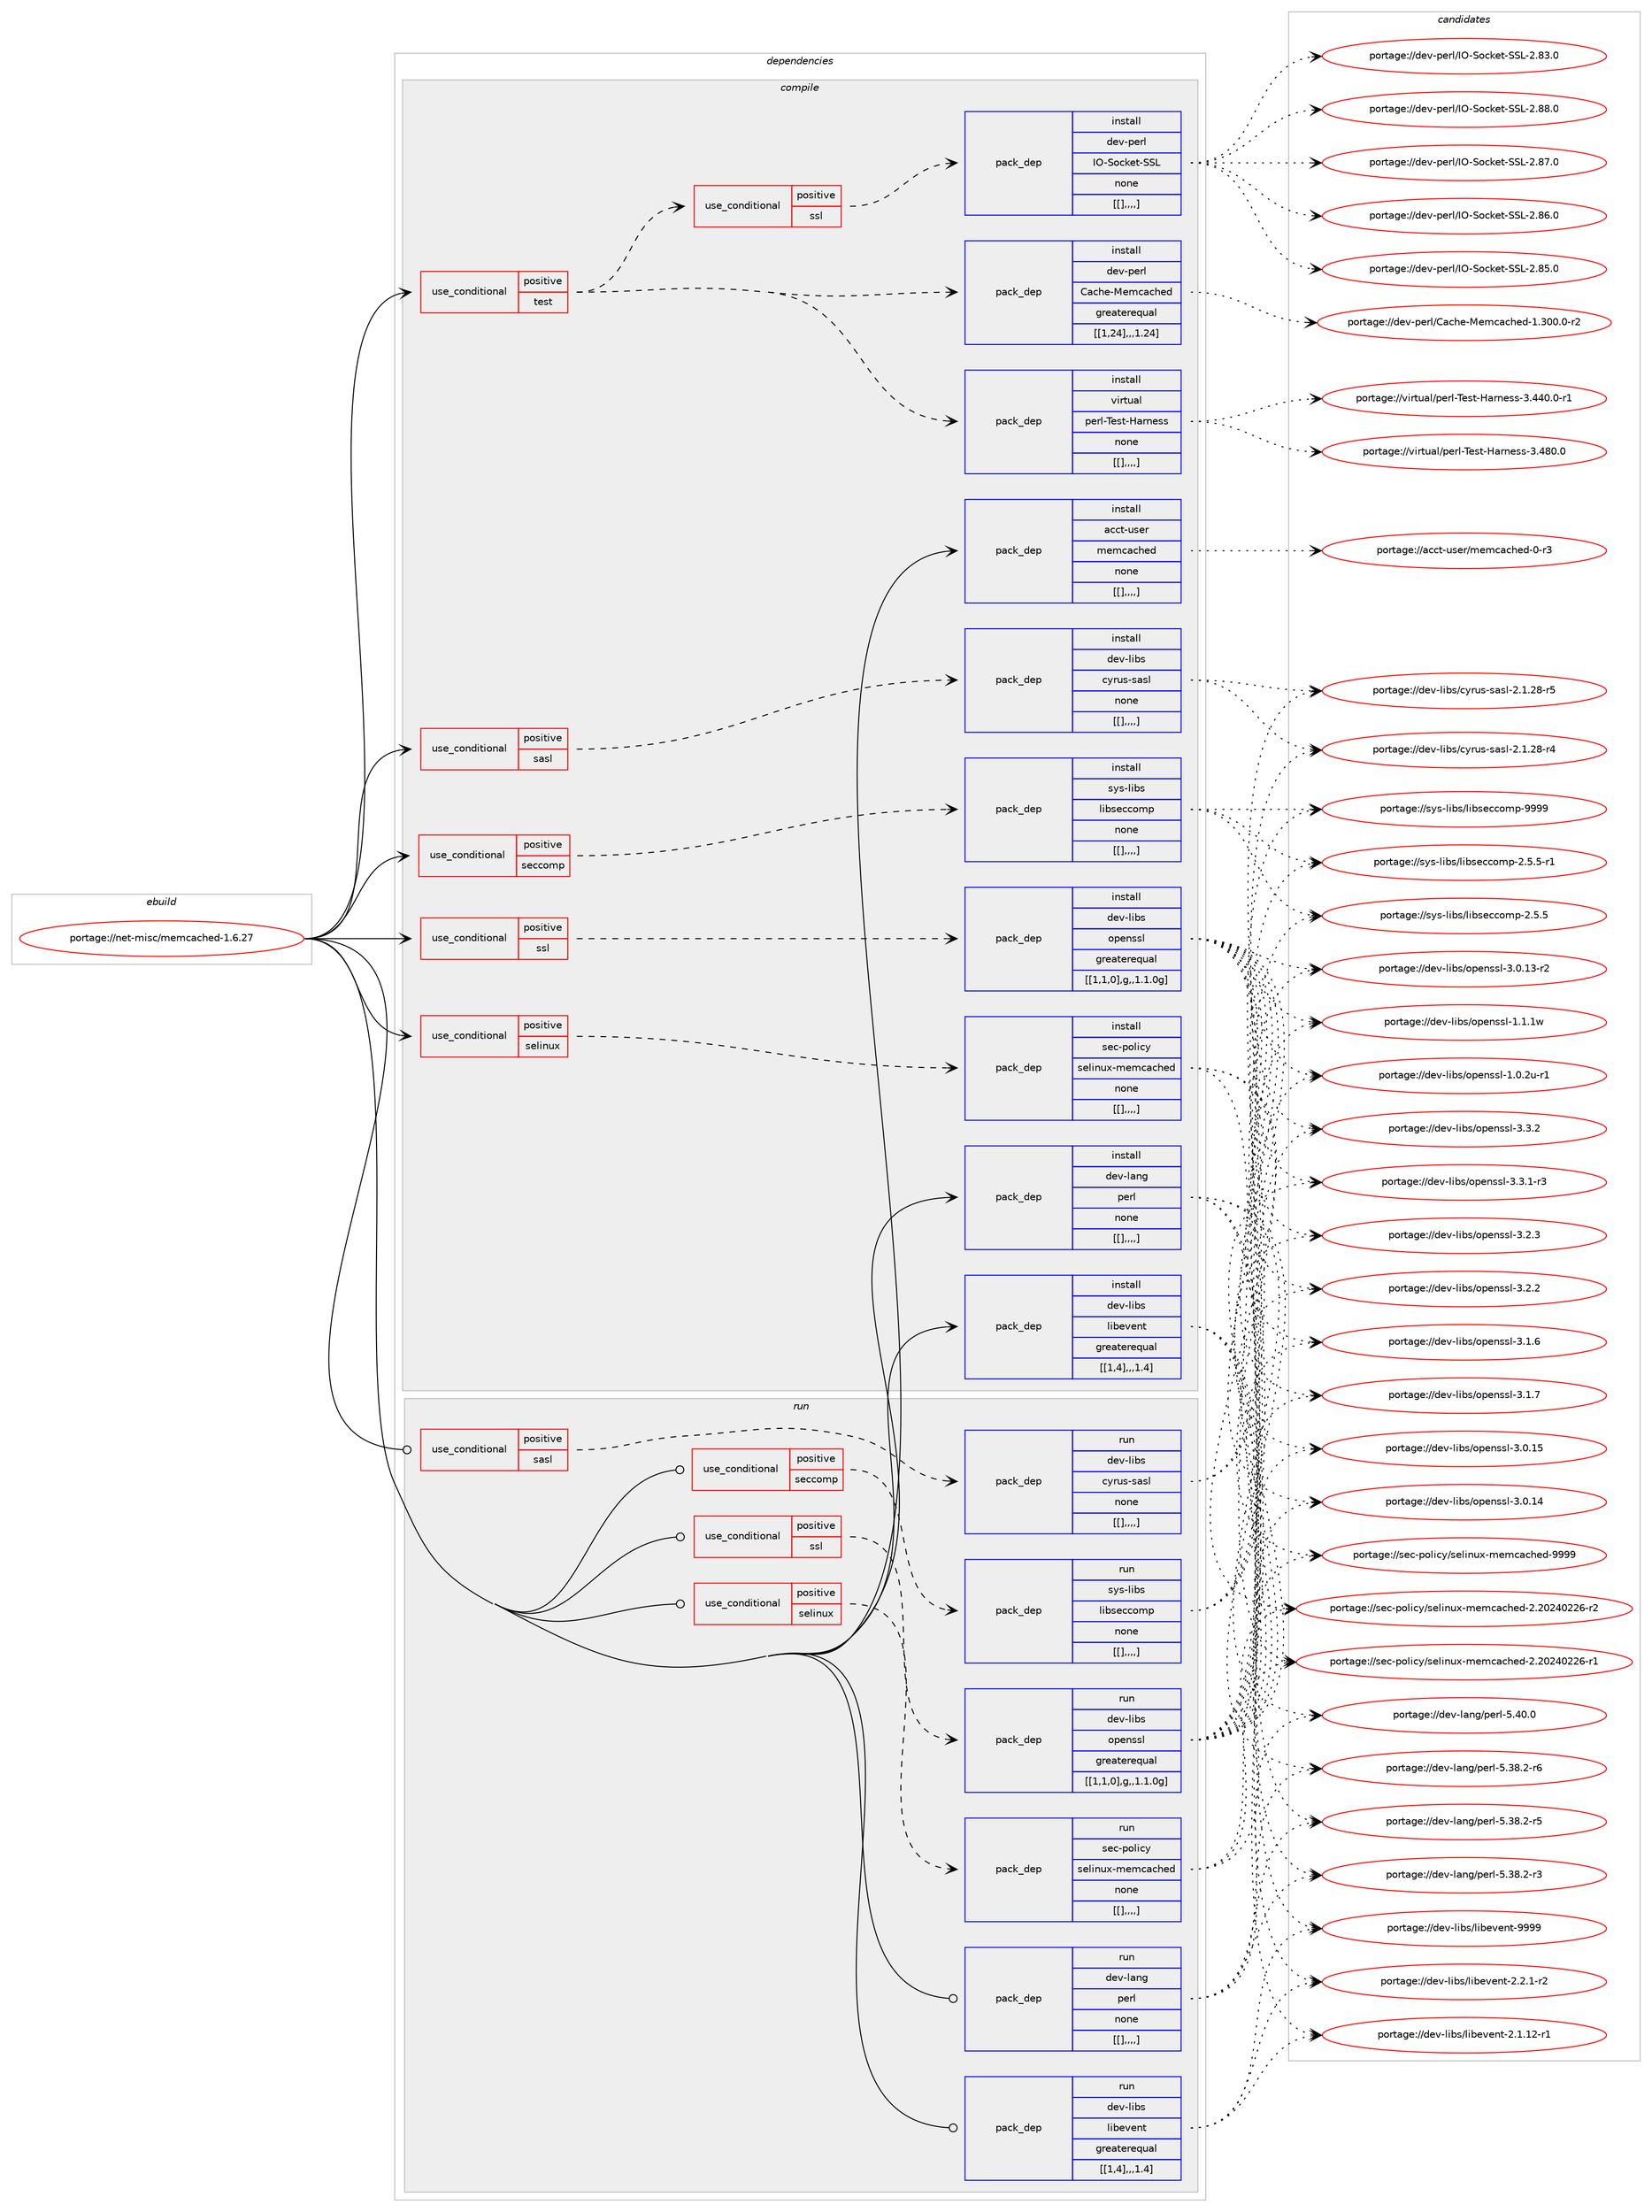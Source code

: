 digraph prolog {

# *************
# Graph options
# *************

newrank=true;
concentrate=true;
compound=true;
graph [rankdir=LR,fontname=Helvetica,fontsize=10,ranksep=1.5];#, ranksep=2.5, nodesep=0.2];
edge  [arrowhead=vee];
node  [fontname=Helvetica,fontsize=10];

# **********
# The ebuild
# **********

subgraph cluster_leftcol {
color=gray;
label=<<i>ebuild</i>>;
id [label="portage://net-misc/memcached-1.6.27", color=red, width=4, href="../net-misc/memcached-1.6.27.svg"];
}

# ****************
# The dependencies
# ****************

subgraph cluster_midcol {
color=gray;
label=<<i>dependencies</i>>;
subgraph cluster_compile {
fillcolor="#eeeeee";
style=filled;
label=<<i>compile</i>>;
subgraph cond3728 {
dependency9736 [label=<<TABLE BORDER="0" CELLBORDER="1" CELLSPACING="0" CELLPADDING="4"><TR><TD ROWSPAN="3" CELLPADDING="10">use_conditional</TD></TR><TR><TD>positive</TD></TR><TR><TD>sasl</TD></TR></TABLE>>, shape=none, color=red];
subgraph pack5993 {
dependency9737 [label=<<TABLE BORDER="0" CELLBORDER="1" CELLSPACING="0" CELLPADDING="4" WIDTH="220"><TR><TD ROWSPAN="6" CELLPADDING="30">pack_dep</TD></TR><TR><TD WIDTH="110">install</TD></TR><TR><TD>dev-libs</TD></TR><TR><TD>cyrus-sasl</TD></TR><TR><TD>none</TD></TR><TR><TD>[[],,,,]</TD></TR></TABLE>>, shape=none, color=blue];
}
dependency9736:e -> dependency9737:w [weight=20,style="dashed",arrowhead="vee"];
}
id:e -> dependency9736:w [weight=20,style="solid",arrowhead="vee"];
subgraph cond3729 {
dependency9738 [label=<<TABLE BORDER="0" CELLBORDER="1" CELLSPACING="0" CELLPADDING="4"><TR><TD ROWSPAN="3" CELLPADDING="10">use_conditional</TD></TR><TR><TD>positive</TD></TR><TR><TD>seccomp</TD></TR></TABLE>>, shape=none, color=red];
subgraph pack5994 {
dependency9739 [label=<<TABLE BORDER="0" CELLBORDER="1" CELLSPACING="0" CELLPADDING="4" WIDTH="220"><TR><TD ROWSPAN="6" CELLPADDING="30">pack_dep</TD></TR><TR><TD WIDTH="110">install</TD></TR><TR><TD>sys-libs</TD></TR><TR><TD>libseccomp</TD></TR><TR><TD>none</TD></TR><TR><TD>[[],,,,]</TD></TR></TABLE>>, shape=none, color=blue];
}
dependency9738:e -> dependency9739:w [weight=20,style="dashed",arrowhead="vee"];
}
id:e -> dependency9738:w [weight=20,style="solid",arrowhead="vee"];
subgraph cond3730 {
dependency9740 [label=<<TABLE BORDER="0" CELLBORDER="1" CELLSPACING="0" CELLPADDING="4"><TR><TD ROWSPAN="3" CELLPADDING="10">use_conditional</TD></TR><TR><TD>positive</TD></TR><TR><TD>selinux</TD></TR></TABLE>>, shape=none, color=red];
subgraph pack5995 {
dependency9741 [label=<<TABLE BORDER="0" CELLBORDER="1" CELLSPACING="0" CELLPADDING="4" WIDTH="220"><TR><TD ROWSPAN="6" CELLPADDING="30">pack_dep</TD></TR><TR><TD WIDTH="110">install</TD></TR><TR><TD>sec-policy</TD></TR><TR><TD>selinux-memcached</TD></TR><TR><TD>none</TD></TR><TR><TD>[[],,,,]</TD></TR></TABLE>>, shape=none, color=blue];
}
dependency9740:e -> dependency9741:w [weight=20,style="dashed",arrowhead="vee"];
}
id:e -> dependency9740:w [weight=20,style="solid",arrowhead="vee"];
subgraph cond3731 {
dependency9742 [label=<<TABLE BORDER="0" CELLBORDER="1" CELLSPACING="0" CELLPADDING="4"><TR><TD ROWSPAN="3" CELLPADDING="10">use_conditional</TD></TR><TR><TD>positive</TD></TR><TR><TD>ssl</TD></TR></TABLE>>, shape=none, color=red];
subgraph pack5996 {
dependency9743 [label=<<TABLE BORDER="0" CELLBORDER="1" CELLSPACING="0" CELLPADDING="4" WIDTH="220"><TR><TD ROWSPAN="6" CELLPADDING="30">pack_dep</TD></TR><TR><TD WIDTH="110">install</TD></TR><TR><TD>dev-libs</TD></TR><TR><TD>openssl</TD></TR><TR><TD>greaterequal</TD></TR><TR><TD>[[1,1,0],g,,1.1.0g]</TD></TR></TABLE>>, shape=none, color=blue];
}
dependency9742:e -> dependency9743:w [weight=20,style="dashed",arrowhead="vee"];
}
id:e -> dependency9742:w [weight=20,style="solid",arrowhead="vee"];
subgraph cond3732 {
dependency9744 [label=<<TABLE BORDER="0" CELLBORDER="1" CELLSPACING="0" CELLPADDING="4"><TR><TD ROWSPAN="3" CELLPADDING="10">use_conditional</TD></TR><TR><TD>positive</TD></TR><TR><TD>test</TD></TR></TABLE>>, shape=none, color=red];
subgraph pack5997 {
dependency9745 [label=<<TABLE BORDER="0" CELLBORDER="1" CELLSPACING="0" CELLPADDING="4" WIDTH="220"><TR><TD ROWSPAN="6" CELLPADDING="30">pack_dep</TD></TR><TR><TD WIDTH="110">install</TD></TR><TR><TD>virtual</TD></TR><TR><TD>perl-Test-Harness</TD></TR><TR><TD>none</TD></TR><TR><TD>[[],,,,]</TD></TR></TABLE>>, shape=none, color=blue];
}
dependency9744:e -> dependency9745:w [weight=20,style="dashed",arrowhead="vee"];
subgraph pack5998 {
dependency9746 [label=<<TABLE BORDER="0" CELLBORDER="1" CELLSPACING="0" CELLPADDING="4" WIDTH="220"><TR><TD ROWSPAN="6" CELLPADDING="30">pack_dep</TD></TR><TR><TD WIDTH="110">install</TD></TR><TR><TD>dev-perl</TD></TR><TR><TD>Cache-Memcached</TD></TR><TR><TD>greaterequal</TD></TR><TR><TD>[[1,24],,,1.24]</TD></TR></TABLE>>, shape=none, color=blue];
}
dependency9744:e -> dependency9746:w [weight=20,style="dashed",arrowhead="vee"];
subgraph cond3733 {
dependency9747 [label=<<TABLE BORDER="0" CELLBORDER="1" CELLSPACING="0" CELLPADDING="4"><TR><TD ROWSPAN="3" CELLPADDING="10">use_conditional</TD></TR><TR><TD>positive</TD></TR><TR><TD>ssl</TD></TR></TABLE>>, shape=none, color=red];
subgraph pack5999 {
dependency9748 [label=<<TABLE BORDER="0" CELLBORDER="1" CELLSPACING="0" CELLPADDING="4" WIDTH="220"><TR><TD ROWSPAN="6" CELLPADDING="30">pack_dep</TD></TR><TR><TD WIDTH="110">install</TD></TR><TR><TD>dev-perl</TD></TR><TR><TD>IO-Socket-SSL</TD></TR><TR><TD>none</TD></TR><TR><TD>[[],,,,]</TD></TR></TABLE>>, shape=none, color=blue];
}
dependency9747:e -> dependency9748:w [weight=20,style="dashed",arrowhead="vee"];
}
dependency9744:e -> dependency9747:w [weight=20,style="dashed",arrowhead="vee"];
}
id:e -> dependency9744:w [weight=20,style="solid",arrowhead="vee"];
subgraph pack6000 {
dependency9749 [label=<<TABLE BORDER="0" CELLBORDER="1" CELLSPACING="0" CELLPADDING="4" WIDTH="220"><TR><TD ROWSPAN="6" CELLPADDING="30">pack_dep</TD></TR><TR><TD WIDTH="110">install</TD></TR><TR><TD>acct-user</TD></TR><TR><TD>memcached</TD></TR><TR><TD>none</TD></TR><TR><TD>[[],,,,]</TD></TR></TABLE>>, shape=none, color=blue];
}
id:e -> dependency9749:w [weight=20,style="solid",arrowhead="vee"];
subgraph pack6001 {
dependency9750 [label=<<TABLE BORDER="0" CELLBORDER="1" CELLSPACING="0" CELLPADDING="4" WIDTH="220"><TR><TD ROWSPAN="6" CELLPADDING="30">pack_dep</TD></TR><TR><TD WIDTH="110">install</TD></TR><TR><TD>dev-lang</TD></TR><TR><TD>perl</TD></TR><TR><TD>none</TD></TR><TR><TD>[[],,,,]</TD></TR></TABLE>>, shape=none, color=blue];
}
id:e -> dependency9750:w [weight=20,style="solid",arrowhead="vee"];
subgraph pack6002 {
dependency9751 [label=<<TABLE BORDER="0" CELLBORDER="1" CELLSPACING="0" CELLPADDING="4" WIDTH="220"><TR><TD ROWSPAN="6" CELLPADDING="30">pack_dep</TD></TR><TR><TD WIDTH="110">install</TD></TR><TR><TD>dev-libs</TD></TR><TR><TD>libevent</TD></TR><TR><TD>greaterequal</TD></TR><TR><TD>[[1,4],,,1.4]</TD></TR></TABLE>>, shape=none, color=blue];
}
id:e -> dependency9751:w [weight=20,style="solid",arrowhead="vee"];
}
subgraph cluster_compileandrun {
fillcolor="#eeeeee";
style=filled;
label=<<i>compile and run</i>>;
}
subgraph cluster_run {
fillcolor="#eeeeee";
style=filled;
label=<<i>run</i>>;
subgraph cond3734 {
dependency9752 [label=<<TABLE BORDER="0" CELLBORDER="1" CELLSPACING="0" CELLPADDING="4"><TR><TD ROWSPAN="3" CELLPADDING="10">use_conditional</TD></TR><TR><TD>positive</TD></TR><TR><TD>sasl</TD></TR></TABLE>>, shape=none, color=red];
subgraph pack6003 {
dependency9753 [label=<<TABLE BORDER="0" CELLBORDER="1" CELLSPACING="0" CELLPADDING="4" WIDTH="220"><TR><TD ROWSPAN="6" CELLPADDING="30">pack_dep</TD></TR><TR><TD WIDTH="110">run</TD></TR><TR><TD>dev-libs</TD></TR><TR><TD>cyrus-sasl</TD></TR><TR><TD>none</TD></TR><TR><TD>[[],,,,]</TD></TR></TABLE>>, shape=none, color=blue];
}
dependency9752:e -> dependency9753:w [weight=20,style="dashed",arrowhead="vee"];
}
id:e -> dependency9752:w [weight=20,style="solid",arrowhead="odot"];
subgraph cond3735 {
dependency9754 [label=<<TABLE BORDER="0" CELLBORDER="1" CELLSPACING="0" CELLPADDING="4"><TR><TD ROWSPAN="3" CELLPADDING="10">use_conditional</TD></TR><TR><TD>positive</TD></TR><TR><TD>seccomp</TD></TR></TABLE>>, shape=none, color=red];
subgraph pack6004 {
dependency9755 [label=<<TABLE BORDER="0" CELLBORDER="1" CELLSPACING="0" CELLPADDING="4" WIDTH="220"><TR><TD ROWSPAN="6" CELLPADDING="30">pack_dep</TD></TR><TR><TD WIDTH="110">run</TD></TR><TR><TD>sys-libs</TD></TR><TR><TD>libseccomp</TD></TR><TR><TD>none</TD></TR><TR><TD>[[],,,,]</TD></TR></TABLE>>, shape=none, color=blue];
}
dependency9754:e -> dependency9755:w [weight=20,style="dashed",arrowhead="vee"];
}
id:e -> dependency9754:w [weight=20,style="solid",arrowhead="odot"];
subgraph cond3736 {
dependency9756 [label=<<TABLE BORDER="0" CELLBORDER="1" CELLSPACING="0" CELLPADDING="4"><TR><TD ROWSPAN="3" CELLPADDING="10">use_conditional</TD></TR><TR><TD>positive</TD></TR><TR><TD>selinux</TD></TR></TABLE>>, shape=none, color=red];
subgraph pack6005 {
dependency9757 [label=<<TABLE BORDER="0" CELLBORDER="1" CELLSPACING="0" CELLPADDING="4" WIDTH="220"><TR><TD ROWSPAN="6" CELLPADDING="30">pack_dep</TD></TR><TR><TD WIDTH="110">run</TD></TR><TR><TD>sec-policy</TD></TR><TR><TD>selinux-memcached</TD></TR><TR><TD>none</TD></TR><TR><TD>[[],,,,]</TD></TR></TABLE>>, shape=none, color=blue];
}
dependency9756:e -> dependency9757:w [weight=20,style="dashed",arrowhead="vee"];
}
id:e -> dependency9756:w [weight=20,style="solid",arrowhead="odot"];
subgraph cond3737 {
dependency9758 [label=<<TABLE BORDER="0" CELLBORDER="1" CELLSPACING="0" CELLPADDING="4"><TR><TD ROWSPAN="3" CELLPADDING="10">use_conditional</TD></TR><TR><TD>positive</TD></TR><TR><TD>ssl</TD></TR></TABLE>>, shape=none, color=red];
subgraph pack6006 {
dependency9759 [label=<<TABLE BORDER="0" CELLBORDER="1" CELLSPACING="0" CELLPADDING="4" WIDTH="220"><TR><TD ROWSPAN="6" CELLPADDING="30">pack_dep</TD></TR><TR><TD WIDTH="110">run</TD></TR><TR><TD>dev-libs</TD></TR><TR><TD>openssl</TD></TR><TR><TD>greaterequal</TD></TR><TR><TD>[[1,1,0],g,,1.1.0g]</TD></TR></TABLE>>, shape=none, color=blue];
}
dependency9758:e -> dependency9759:w [weight=20,style="dashed",arrowhead="vee"];
}
id:e -> dependency9758:w [weight=20,style="solid",arrowhead="odot"];
subgraph pack6007 {
dependency9760 [label=<<TABLE BORDER="0" CELLBORDER="1" CELLSPACING="0" CELLPADDING="4" WIDTH="220"><TR><TD ROWSPAN="6" CELLPADDING="30">pack_dep</TD></TR><TR><TD WIDTH="110">run</TD></TR><TR><TD>dev-lang</TD></TR><TR><TD>perl</TD></TR><TR><TD>none</TD></TR><TR><TD>[[],,,,]</TD></TR></TABLE>>, shape=none, color=blue];
}
id:e -> dependency9760:w [weight=20,style="solid",arrowhead="odot"];
subgraph pack6008 {
dependency9761 [label=<<TABLE BORDER="0" CELLBORDER="1" CELLSPACING="0" CELLPADDING="4" WIDTH="220"><TR><TD ROWSPAN="6" CELLPADDING="30">pack_dep</TD></TR><TR><TD WIDTH="110">run</TD></TR><TR><TD>dev-libs</TD></TR><TR><TD>libevent</TD></TR><TR><TD>greaterequal</TD></TR><TR><TD>[[1,4],,,1.4]</TD></TR></TABLE>>, shape=none, color=blue];
}
id:e -> dependency9761:w [weight=20,style="solid",arrowhead="odot"];
}
}

# **************
# The candidates
# **************

subgraph cluster_choices {
rank=same;
color=gray;
label=<<i>candidates</i>>;

subgraph choice5993 {
color=black;
nodesep=1;
choice100101118451081059811547991211141171154511597115108455046494650564511453 [label="portage://dev-libs/cyrus-sasl-2.1.28-r5", color=red, width=4,href="../dev-libs/cyrus-sasl-2.1.28-r5.svg"];
choice100101118451081059811547991211141171154511597115108455046494650564511452 [label="portage://dev-libs/cyrus-sasl-2.1.28-r4", color=red, width=4,href="../dev-libs/cyrus-sasl-2.1.28-r4.svg"];
dependency9737:e -> choice100101118451081059811547991211141171154511597115108455046494650564511453:w [style=dotted,weight="100"];
dependency9737:e -> choice100101118451081059811547991211141171154511597115108455046494650564511452:w [style=dotted,weight="100"];
}
subgraph choice5994 {
color=black;
nodesep=1;
choice1151211154510810598115471081059811510199991111091124557575757 [label="portage://sys-libs/libseccomp-9999", color=red, width=4,href="../sys-libs/libseccomp-9999.svg"];
choice1151211154510810598115471081059811510199991111091124550465346534511449 [label="portage://sys-libs/libseccomp-2.5.5-r1", color=red, width=4,href="../sys-libs/libseccomp-2.5.5-r1.svg"];
choice115121115451081059811547108105981151019999111109112455046534653 [label="portage://sys-libs/libseccomp-2.5.5", color=red, width=4,href="../sys-libs/libseccomp-2.5.5.svg"];
dependency9739:e -> choice1151211154510810598115471081059811510199991111091124557575757:w [style=dotted,weight="100"];
dependency9739:e -> choice1151211154510810598115471081059811510199991111091124550465346534511449:w [style=dotted,weight="100"];
dependency9739:e -> choice115121115451081059811547108105981151019999111109112455046534653:w [style=dotted,weight="100"];
}
subgraph choice5995 {
color=black;
nodesep=1;
choice11510199451121111081059912147115101108105110117120451091011099997991041011004557575757 [label="portage://sec-policy/selinux-memcached-9999", color=red, width=4,href="../sec-policy/selinux-memcached-9999.svg"];
choice115101994511211110810599121471151011081051101171204510910110999979910410110045504650485052485050544511450 [label="portage://sec-policy/selinux-memcached-2.20240226-r2", color=red, width=4,href="../sec-policy/selinux-memcached-2.20240226-r2.svg"];
choice115101994511211110810599121471151011081051101171204510910110999979910410110045504650485052485050544511449 [label="portage://sec-policy/selinux-memcached-2.20240226-r1", color=red, width=4,href="../sec-policy/selinux-memcached-2.20240226-r1.svg"];
dependency9741:e -> choice11510199451121111081059912147115101108105110117120451091011099997991041011004557575757:w [style=dotted,weight="100"];
dependency9741:e -> choice115101994511211110810599121471151011081051101171204510910110999979910410110045504650485052485050544511450:w [style=dotted,weight="100"];
dependency9741:e -> choice115101994511211110810599121471151011081051101171204510910110999979910410110045504650485052485050544511449:w [style=dotted,weight="100"];
}
subgraph choice5996 {
color=black;
nodesep=1;
choice100101118451081059811547111112101110115115108455146514650 [label="portage://dev-libs/openssl-3.3.2", color=red, width=4,href="../dev-libs/openssl-3.3.2.svg"];
choice1001011184510810598115471111121011101151151084551465146494511451 [label="portage://dev-libs/openssl-3.3.1-r3", color=red, width=4,href="../dev-libs/openssl-3.3.1-r3.svg"];
choice100101118451081059811547111112101110115115108455146504651 [label="portage://dev-libs/openssl-3.2.3", color=red, width=4,href="../dev-libs/openssl-3.2.3.svg"];
choice100101118451081059811547111112101110115115108455146504650 [label="portage://dev-libs/openssl-3.2.2", color=red, width=4,href="../dev-libs/openssl-3.2.2.svg"];
choice100101118451081059811547111112101110115115108455146494655 [label="portage://dev-libs/openssl-3.1.7", color=red, width=4,href="../dev-libs/openssl-3.1.7.svg"];
choice100101118451081059811547111112101110115115108455146494654 [label="portage://dev-libs/openssl-3.1.6", color=red, width=4,href="../dev-libs/openssl-3.1.6.svg"];
choice10010111845108105981154711111210111011511510845514648464953 [label="portage://dev-libs/openssl-3.0.15", color=red, width=4,href="../dev-libs/openssl-3.0.15.svg"];
choice10010111845108105981154711111210111011511510845514648464952 [label="portage://dev-libs/openssl-3.0.14", color=red, width=4,href="../dev-libs/openssl-3.0.14.svg"];
choice100101118451081059811547111112101110115115108455146484649514511450 [label="portage://dev-libs/openssl-3.0.13-r2", color=red, width=4,href="../dev-libs/openssl-3.0.13-r2.svg"];
choice100101118451081059811547111112101110115115108454946494649119 [label="portage://dev-libs/openssl-1.1.1w", color=red, width=4,href="../dev-libs/openssl-1.1.1w.svg"];
choice1001011184510810598115471111121011101151151084549464846501174511449 [label="portage://dev-libs/openssl-1.0.2u-r1", color=red, width=4,href="../dev-libs/openssl-1.0.2u-r1.svg"];
dependency9743:e -> choice100101118451081059811547111112101110115115108455146514650:w [style=dotted,weight="100"];
dependency9743:e -> choice1001011184510810598115471111121011101151151084551465146494511451:w [style=dotted,weight="100"];
dependency9743:e -> choice100101118451081059811547111112101110115115108455146504651:w [style=dotted,weight="100"];
dependency9743:e -> choice100101118451081059811547111112101110115115108455146504650:w [style=dotted,weight="100"];
dependency9743:e -> choice100101118451081059811547111112101110115115108455146494655:w [style=dotted,weight="100"];
dependency9743:e -> choice100101118451081059811547111112101110115115108455146494654:w [style=dotted,weight="100"];
dependency9743:e -> choice10010111845108105981154711111210111011511510845514648464953:w [style=dotted,weight="100"];
dependency9743:e -> choice10010111845108105981154711111210111011511510845514648464952:w [style=dotted,weight="100"];
dependency9743:e -> choice100101118451081059811547111112101110115115108455146484649514511450:w [style=dotted,weight="100"];
dependency9743:e -> choice100101118451081059811547111112101110115115108454946494649119:w [style=dotted,weight="100"];
dependency9743:e -> choice1001011184510810598115471111121011101151151084549464846501174511449:w [style=dotted,weight="100"];
}
subgraph choice5997 {
color=black;
nodesep=1;
choice118105114116117971084711210111410845841011151164572971141101011151154551465256484648 [label="portage://virtual/perl-Test-Harness-3.480.0", color=red, width=4,href="../virtual/perl-Test-Harness-3.480.0.svg"];
choice1181051141161179710847112101114108458410111511645729711411010111511545514652524846484511449 [label="portage://virtual/perl-Test-Harness-3.440.0-r1", color=red, width=4,href="../virtual/perl-Test-Harness-3.440.0-r1.svg"];
dependency9745:e -> choice118105114116117971084711210111410845841011151164572971141101011151154551465256484648:w [style=dotted,weight="100"];
dependency9745:e -> choice1181051141161179710847112101114108458410111511645729711411010111511545514652524846484511449:w [style=dotted,weight="100"];
}
subgraph choice5998 {
color=black;
nodesep=1;
choice1001011184511210111410847679799104101457710110999979910410110045494651484846484511450 [label="portage://dev-perl/Cache-Memcached-1.300.0-r2", color=red, width=4,href="../dev-perl/Cache-Memcached-1.300.0-r2.svg"];
dependency9746:e -> choice1001011184511210111410847679799104101457710110999979910410110045494651484846484511450:w [style=dotted,weight="100"];
}
subgraph choice5999 {
color=black;
nodesep=1;
choice100101118451121011141084773794583111991071011164583837645504656564648 [label="portage://dev-perl/IO-Socket-SSL-2.88.0", color=red, width=4,href="../dev-perl/IO-Socket-SSL-2.88.0.svg"];
choice100101118451121011141084773794583111991071011164583837645504656554648 [label="portage://dev-perl/IO-Socket-SSL-2.87.0", color=red, width=4,href="../dev-perl/IO-Socket-SSL-2.87.0.svg"];
choice100101118451121011141084773794583111991071011164583837645504656544648 [label="portage://dev-perl/IO-Socket-SSL-2.86.0", color=red, width=4,href="../dev-perl/IO-Socket-SSL-2.86.0.svg"];
choice100101118451121011141084773794583111991071011164583837645504656534648 [label="portage://dev-perl/IO-Socket-SSL-2.85.0", color=red, width=4,href="../dev-perl/IO-Socket-SSL-2.85.0.svg"];
choice100101118451121011141084773794583111991071011164583837645504656514648 [label="portage://dev-perl/IO-Socket-SSL-2.83.0", color=red, width=4,href="../dev-perl/IO-Socket-SSL-2.83.0.svg"];
dependency9748:e -> choice100101118451121011141084773794583111991071011164583837645504656564648:w [style=dotted,weight="100"];
dependency9748:e -> choice100101118451121011141084773794583111991071011164583837645504656554648:w [style=dotted,weight="100"];
dependency9748:e -> choice100101118451121011141084773794583111991071011164583837645504656544648:w [style=dotted,weight="100"];
dependency9748:e -> choice100101118451121011141084773794583111991071011164583837645504656534648:w [style=dotted,weight="100"];
dependency9748:e -> choice100101118451121011141084773794583111991071011164583837645504656514648:w [style=dotted,weight="100"];
}
subgraph choice6000 {
color=black;
nodesep=1;
choice979999116451171151011144710910110999979910410110045484511451 [label="portage://acct-user/memcached-0-r3", color=red, width=4,href="../acct-user/memcached-0-r3.svg"];
dependency9749:e -> choice979999116451171151011144710910110999979910410110045484511451:w [style=dotted,weight="100"];
}
subgraph choice6001 {
color=black;
nodesep=1;
choice10010111845108971101034711210111410845534652484648 [label="portage://dev-lang/perl-5.40.0", color=red, width=4,href="../dev-lang/perl-5.40.0.svg"];
choice100101118451089711010347112101114108455346515646504511454 [label="portage://dev-lang/perl-5.38.2-r6", color=red, width=4,href="../dev-lang/perl-5.38.2-r6.svg"];
choice100101118451089711010347112101114108455346515646504511453 [label="portage://dev-lang/perl-5.38.2-r5", color=red, width=4,href="../dev-lang/perl-5.38.2-r5.svg"];
choice100101118451089711010347112101114108455346515646504511451 [label="portage://dev-lang/perl-5.38.2-r3", color=red, width=4,href="../dev-lang/perl-5.38.2-r3.svg"];
dependency9750:e -> choice10010111845108971101034711210111410845534652484648:w [style=dotted,weight="100"];
dependency9750:e -> choice100101118451089711010347112101114108455346515646504511454:w [style=dotted,weight="100"];
dependency9750:e -> choice100101118451089711010347112101114108455346515646504511453:w [style=dotted,weight="100"];
dependency9750:e -> choice100101118451089711010347112101114108455346515646504511451:w [style=dotted,weight="100"];
}
subgraph choice6002 {
color=black;
nodesep=1;
choice100101118451081059811547108105981011181011101164557575757 [label="portage://dev-libs/libevent-9999", color=red, width=4,href="../dev-libs/libevent-9999.svg"];
choice100101118451081059811547108105981011181011101164550465046494511450 [label="portage://dev-libs/libevent-2.2.1-r2", color=red, width=4,href="../dev-libs/libevent-2.2.1-r2.svg"];
choice10010111845108105981154710810598101118101110116455046494649504511449 [label="portage://dev-libs/libevent-2.1.12-r1", color=red, width=4,href="../dev-libs/libevent-2.1.12-r1.svg"];
dependency9751:e -> choice100101118451081059811547108105981011181011101164557575757:w [style=dotted,weight="100"];
dependency9751:e -> choice100101118451081059811547108105981011181011101164550465046494511450:w [style=dotted,weight="100"];
dependency9751:e -> choice10010111845108105981154710810598101118101110116455046494649504511449:w [style=dotted,weight="100"];
}
subgraph choice6003 {
color=black;
nodesep=1;
choice100101118451081059811547991211141171154511597115108455046494650564511453 [label="portage://dev-libs/cyrus-sasl-2.1.28-r5", color=red, width=4,href="../dev-libs/cyrus-sasl-2.1.28-r5.svg"];
choice100101118451081059811547991211141171154511597115108455046494650564511452 [label="portage://dev-libs/cyrus-sasl-2.1.28-r4", color=red, width=4,href="../dev-libs/cyrus-sasl-2.1.28-r4.svg"];
dependency9753:e -> choice100101118451081059811547991211141171154511597115108455046494650564511453:w [style=dotted,weight="100"];
dependency9753:e -> choice100101118451081059811547991211141171154511597115108455046494650564511452:w [style=dotted,weight="100"];
}
subgraph choice6004 {
color=black;
nodesep=1;
choice1151211154510810598115471081059811510199991111091124557575757 [label="portage://sys-libs/libseccomp-9999", color=red, width=4,href="../sys-libs/libseccomp-9999.svg"];
choice1151211154510810598115471081059811510199991111091124550465346534511449 [label="portage://sys-libs/libseccomp-2.5.5-r1", color=red, width=4,href="../sys-libs/libseccomp-2.5.5-r1.svg"];
choice115121115451081059811547108105981151019999111109112455046534653 [label="portage://sys-libs/libseccomp-2.5.5", color=red, width=4,href="../sys-libs/libseccomp-2.5.5.svg"];
dependency9755:e -> choice1151211154510810598115471081059811510199991111091124557575757:w [style=dotted,weight="100"];
dependency9755:e -> choice1151211154510810598115471081059811510199991111091124550465346534511449:w [style=dotted,weight="100"];
dependency9755:e -> choice115121115451081059811547108105981151019999111109112455046534653:w [style=dotted,weight="100"];
}
subgraph choice6005 {
color=black;
nodesep=1;
choice11510199451121111081059912147115101108105110117120451091011099997991041011004557575757 [label="portage://sec-policy/selinux-memcached-9999", color=red, width=4,href="../sec-policy/selinux-memcached-9999.svg"];
choice115101994511211110810599121471151011081051101171204510910110999979910410110045504650485052485050544511450 [label="portage://sec-policy/selinux-memcached-2.20240226-r2", color=red, width=4,href="../sec-policy/selinux-memcached-2.20240226-r2.svg"];
choice115101994511211110810599121471151011081051101171204510910110999979910410110045504650485052485050544511449 [label="portage://sec-policy/selinux-memcached-2.20240226-r1", color=red, width=4,href="../sec-policy/selinux-memcached-2.20240226-r1.svg"];
dependency9757:e -> choice11510199451121111081059912147115101108105110117120451091011099997991041011004557575757:w [style=dotted,weight="100"];
dependency9757:e -> choice115101994511211110810599121471151011081051101171204510910110999979910410110045504650485052485050544511450:w [style=dotted,weight="100"];
dependency9757:e -> choice115101994511211110810599121471151011081051101171204510910110999979910410110045504650485052485050544511449:w [style=dotted,weight="100"];
}
subgraph choice6006 {
color=black;
nodesep=1;
choice100101118451081059811547111112101110115115108455146514650 [label="portage://dev-libs/openssl-3.3.2", color=red, width=4,href="../dev-libs/openssl-3.3.2.svg"];
choice1001011184510810598115471111121011101151151084551465146494511451 [label="portage://dev-libs/openssl-3.3.1-r3", color=red, width=4,href="../dev-libs/openssl-3.3.1-r3.svg"];
choice100101118451081059811547111112101110115115108455146504651 [label="portage://dev-libs/openssl-3.2.3", color=red, width=4,href="../dev-libs/openssl-3.2.3.svg"];
choice100101118451081059811547111112101110115115108455146504650 [label="portage://dev-libs/openssl-3.2.2", color=red, width=4,href="../dev-libs/openssl-3.2.2.svg"];
choice100101118451081059811547111112101110115115108455146494655 [label="portage://dev-libs/openssl-3.1.7", color=red, width=4,href="../dev-libs/openssl-3.1.7.svg"];
choice100101118451081059811547111112101110115115108455146494654 [label="portage://dev-libs/openssl-3.1.6", color=red, width=4,href="../dev-libs/openssl-3.1.6.svg"];
choice10010111845108105981154711111210111011511510845514648464953 [label="portage://dev-libs/openssl-3.0.15", color=red, width=4,href="../dev-libs/openssl-3.0.15.svg"];
choice10010111845108105981154711111210111011511510845514648464952 [label="portage://dev-libs/openssl-3.0.14", color=red, width=4,href="../dev-libs/openssl-3.0.14.svg"];
choice100101118451081059811547111112101110115115108455146484649514511450 [label="portage://dev-libs/openssl-3.0.13-r2", color=red, width=4,href="../dev-libs/openssl-3.0.13-r2.svg"];
choice100101118451081059811547111112101110115115108454946494649119 [label="portage://dev-libs/openssl-1.1.1w", color=red, width=4,href="../dev-libs/openssl-1.1.1w.svg"];
choice1001011184510810598115471111121011101151151084549464846501174511449 [label="portage://dev-libs/openssl-1.0.2u-r1", color=red, width=4,href="../dev-libs/openssl-1.0.2u-r1.svg"];
dependency9759:e -> choice100101118451081059811547111112101110115115108455146514650:w [style=dotted,weight="100"];
dependency9759:e -> choice1001011184510810598115471111121011101151151084551465146494511451:w [style=dotted,weight="100"];
dependency9759:e -> choice100101118451081059811547111112101110115115108455146504651:w [style=dotted,weight="100"];
dependency9759:e -> choice100101118451081059811547111112101110115115108455146504650:w [style=dotted,weight="100"];
dependency9759:e -> choice100101118451081059811547111112101110115115108455146494655:w [style=dotted,weight="100"];
dependency9759:e -> choice100101118451081059811547111112101110115115108455146494654:w [style=dotted,weight="100"];
dependency9759:e -> choice10010111845108105981154711111210111011511510845514648464953:w [style=dotted,weight="100"];
dependency9759:e -> choice10010111845108105981154711111210111011511510845514648464952:w [style=dotted,weight="100"];
dependency9759:e -> choice100101118451081059811547111112101110115115108455146484649514511450:w [style=dotted,weight="100"];
dependency9759:e -> choice100101118451081059811547111112101110115115108454946494649119:w [style=dotted,weight="100"];
dependency9759:e -> choice1001011184510810598115471111121011101151151084549464846501174511449:w [style=dotted,weight="100"];
}
subgraph choice6007 {
color=black;
nodesep=1;
choice10010111845108971101034711210111410845534652484648 [label="portage://dev-lang/perl-5.40.0", color=red, width=4,href="../dev-lang/perl-5.40.0.svg"];
choice100101118451089711010347112101114108455346515646504511454 [label="portage://dev-lang/perl-5.38.2-r6", color=red, width=4,href="../dev-lang/perl-5.38.2-r6.svg"];
choice100101118451089711010347112101114108455346515646504511453 [label="portage://dev-lang/perl-5.38.2-r5", color=red, width=4,href="../dev-lang/perl-5.38.2-r5.svg"];
choice100101118451089711010347112101114108455346515646504511451 [label="portage://dev-lang/perl-5.38.2-r3", color=red, width=4,href="../dev-lang/perl-5.38.2-r3.svg"];
dependency9760:e -> choice10010111845108971101034711210111410845534652484648:w [style=dotted,weight="100"];
dependency9760:e -> choice100101118451089711010347112101114108455346515646504511454:w [style=dotted,weight="100"];
dependency9760:e -> choice100101118451089711010347112101114108455346515646504511453:w [style=dotted,weight="100"];
dependency9760:e -> choice100101118451089711010347112101114108455346515646504511451:w [style=dotted,weight="100"];
}
subgraph choice6008 {
color=black;
nodesep=1;
choice100101118451081059811547108105981011181011101164557575757 [label="portage://dev-libs/libevent-9999", color=red, width=4,href="../dev-libs/libevent-9999.svg"];
choice100101118451081059811547108105981011181011101164550465046494511450 [label="portage://dev-libs/libevent-2.2.1-r2", color=red, width=4,href="../dev-libs/libevent-2.2.1-r2.svg"];
choice10010111845108105981154710810598101118101110116455046494649504511449 [label="portage://dev-libs/libevent-2.1.12-r1", color=red, width=4,href="../dev-libs/libevent-2.1.12-r1.svg"];
dependency9761:e -> choice100101118451081059811547108105981011181011101164557575757:w [style=dotted,weight="100"];
dependency9761:e -> choice100101118451081059811547108105981011181011101164550465046494511450:w [style=dotted,weight="100"];
dependency9761:e -> choice10010111845108105981154710810598101118101110116455046494649504511449:w [style=dotted,weight="100"];
}
}

}
